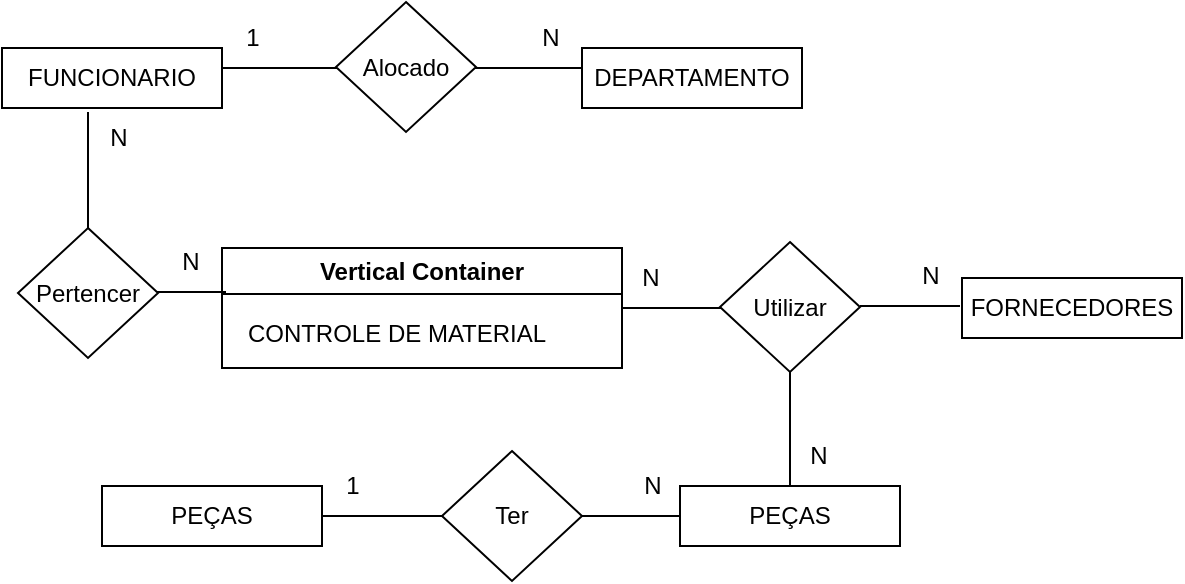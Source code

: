 <mxfile version="21.6.9" type="github">
  <diagram name="Página-1" id="MfnKwwo1QxNO67TRGrfj">
    <mxGraphModel dx="1434" dy="673" grid="1" gridSize="10" guides="1" tooltips="1" connect="1" arrows="1" fold="1" page="1" pageScale="1" pageWidth="827" pageHeight="1169" math="0" shadow="0">
      <root>
        <mxCell id="0" />
        <mxCell id="1" parent="0" />
        <mxCell id="PBpfb-9_Yg4TkswVNbi--1" value="FUNCIONARIO" style="rounded=0;whiteSpace=wrap;html=1;" vertex="1" parent="1">
          <mxGeometry x="140" y="150" width="110" height="30" as="geometry" />
        </mxCell>
        <mxCell id="PBpfb-9_Yg4TkswVNbi--3" value="DEPARTAMENTO" style="rounded=0;whiteSpace=wrap;html=1;" vertex="1" parent="1">
          <mxGeometry x="430" y="150" width="110" height="30" as="geometry" />
        </mxCell>
        <mxCell id="PBpfb-9_Yg4TkswVNbi--4" value="" style="endArrow=none;html=1;rounded=0;" edge="1" parent="1">
          <mxGeometry width="50" height="50" relative="1" as="geometry">
            <mxPoint x="250" y="160" as="sourcePoint" />
            <mxPoint x="310" y="160" as="targetPoint" />
          </mxGeometry>
        </mxCell>
        <mxCell id="PBpfb-9_Yg4TkswVNbi--5" value="" style="endArrow=none;html=1;rounded=0;" edge="1" parent="1">
          <mxGeometry width="50" height="50" relative="1" as="geometry">
            <mxPoint x="370" y="160" as="sourcePoint" />
            <mxPoint x="430" y="160" as="targetPoint" />
          </mxGeometry>
        </mxCell>
        <mxCell id="PBpfb-9_Yg4TkswVNbi--6" value="Alocado" style="rhombus;whiteSpace=wrap;html=1;" vertex="1" parent="1">
          <mxGeometry x="307" y="127" width="70" height="65" as="geometry" />
        </mxCell>
        <mxCell id="PBpfb-9_Yg4TkswVNbi--7" value="Vertical Container" style="swimlane;whiteSpace=wrap;html=1;" vertex="1" parent="1">
          <mxGeometry x="250" y="250" width="200" height="60" as="geometry" />
        </mxCell>
        <mxCell id="PBpfb-9_Yg4TkswVNbi--8" value="CONTROLE DE MATERIAL" style="text;html=1;align=center;verticalAlign=middle;resizable=0;points=[];autosize=1;strokeColor=none;fillColor=none;" vertex="1" parent="PBpfb-9_Yg4TkswVNbi--7">
          <mxGeometry x="2" y="28" width="170" height="30" as="geometry" />
        </mxCell>
        <mxCell id="PBpfb-9_Yg4TkswVNbi--11" value="" style="endArrow=none;html=1;rounded=0;entryX=0;entryY=-0.2;entryDx=0;entryDy=0;entryPerimeter=0;" edge="1" parent="PBpfb-9_Yg4TkswVNbi--7" target="PBpfb-9_Yg4TkswVNbi--8">
          <mxGeometry width="50" height="50" relative="1" as="geometry">
            <mxPoint x="-40" y="22" as="sourcePoint" />
            <mxPoint x="20" y="22" as="targetPoint" />
          </mxGeometry>
        </mxCell>
        <mxCell id="PBpfb-9_Yg4TkswVNbi--9" value="" style="endArrow=none;html=1;rounded=0;exitX=0.391;exitY=1.067;exitDx=0;exitDy=0;exitPerimeter=0;" edge="1" parent="1" source="PBpfb-9_Yg4TkswVNbi--1">
          <mxGeometry width="50" height="50" relative="1" as="geometry">
            <mxPoint x="180" y="192" as="sourcePoint" />
            <mxPoint x="183" y="240" as="targetPoint" />
          </mxGeometry>
        </mxCell>
        <mxCell id="PBpfb-9_Yg4TkswVNbi--10" value="Pertencer" style="rhombus;whiteSpace=wrap;html=1;" vertex="1" parent="1">
          <mxGeometry x="148" y="240" width="70" height="65" as="geometry" />
        </mxCell>
        <mxCell id="PBpfb-9_Yg4TkswVNbi--14" value="" style="endArrow=none;html=1;rounded=0;entryX=1;entryY=0.5;entryDx=0;entryDy=0;" edge="1" parent="1" target="PBpfb-9_Yg4TkswVNbi--7">
          <mxGeometry width="50" height="50" relative="1" as="geometry">
            <mxPoint x="500" y="280" as="sourcePoint" />
            <mxPoint x="460" y="288" as="targetPoint" />
          </mxGeometry>
        </mxCell>
        <mxCell id="PBpfb-9_Yg4TkswVNbi--15" value="Utilizar" style="rhombus;whiteSpace=wrap;html=1;" vertex="1" parent="1">
          <mxGeometry x="499" y="247" width="70" height="65" as="geometry" />
        </mxCell>
        <mxCell id="PBpfb-9_Yg4TkswVNbi--16" value="FORNECEDORES" style="rounded=0;whiteSpace=wrap;html=1;" vertex="1" parent="1">
          <mxGeometry x="620" y="265" width="110" height="30" as="geometry" />
        </mxCell>
        <mxCell id="PBpfb-9_Yg4TkswVNbi--17" value="" style="endArrow=none;html=1;rounded=0;entryX=1;entryY=0.5;entryDx=0;entryDy=0;" edge="1" parent="1">
          <mxGeometry width="50" height="50" relative="1" as="geometry">
            <mxPoint x="619" y="279" as="sourcePoint" />
            <mxPoint x="569" y="279" as="targetPoint" />
          </mxGeometry>
        </mxCell>
        <mxCell id="PBpfb-9_Yg4TkswVNbi--18" value="" style="endArrow=none;html=1;rounded=0;entryX=0.5;entryY=1;entryDx=0;entryDy=0;" edge="1" parent="1" target="PBpfb-9_Yg4TkswVNbi--15">
          <mxGeometry width="50" height="50" relative="1" as="geometry">
            <mxPoint x="534" y="370" as="sourcePoint" />
            <mxPoint x="509" y="330" as="targetPoint" />
          </mxGeometry>
        </mxCell>
        <mxCell id="PBpfb-9_Yg4TkswVNbi--19" value="PEÇAS" style="rounded=0;whiteSpace=wrap;html=1;" vertex="1" parent="1">
          <mxGeometry x="479" y="369" width="110" height="30" as="geometry" />
        </mxCell>
        <mxCell id="PBpfb-9_Yg4TkswVNbi--20" value="PEÇAS" style="rounded=0;whiteSpace=wrap;html=1;" vertex="1" parent="1">
          <mxGeometry x="190" y="369" width="110" height="30" as="geometry" />
        </mxCell>
        <mxCell id="PBpfb-9_Yg4TkswVNbi--21" value="Ter" style="rhombus;whiteSpace=wrap;html=1;" vertex="1" parent="1">
          <mxGeometry x="360" y="351.5" width="70" height="65" as="geometry" />
        </mxCell>
        <mxCell id="PBpfb-9_Yg4TkswVNbi--22" value="" style="endArrow=none;html=1;rounded=0;entryX=0;entryY=0.5;entryDx=0;entryDy=0;exitX=1;exitY=0.5;exitDx=0;exitDy=0;" edge="1" parent="1" source="PBpfb-9_Yg4TkswVNbi--21" target="PBpfb-9_Yg4TkswVNbi--19">
          <mxGeometry width="50" height="50" relative="1" as="geometry">
            <mxPoint x="420" y="409.5" as="sourcePoint" />
            <mxPoint x="420" y="351.5" as="targetPoint" />
          </mxGeometry>
        </mxCell>
        <mxCell id="PBpfb-9_Yg4TkswVNbi--23" value="" style="endArrow=none;html=1;rounded=0;entryX=0;entryY=0.5;entryDx=0;entryDy=0;exitX=1;exitY=0.5;exitDx=0;exitDy=0;" edge="1" parent="1" source="PBpfb-9_Yg4TkswVNbi--20" target="PBpfb-9_Yg4TkswVNbi--21">
          <mxGeometry width="50" height="50" relative="1" as="geometry">
            <mxPoint x="320" y="399" as="sourcePoint" />
            <mxPoint x="320" y="341" as="targetPoint" />
          </mxGeometry>
        </mxCell>
        <mxCell id="PBpfb-9_Yg4TkswVNbi--24" value="1" style="text;html=1;align=center;verticalAlign=middle;resizable=0;points=[];autosize=1;strokeColor=none;fillColor=none;" vertex="1" parent="1">
          <mxGeometry x="250" y="130" width="30" height="30" as="geometry" />
        </mxCell>
        <mxCell id="PBpfb-9_Yg4TkswVNbi--25" value="N" style="text;html=1;align=center;verticalAlign=middle;resizable=0;points=[];autosize=1;strokeColor=none;fillColor=none;" vertex="1" parent="1">
          <mxGeometry x="399" y="130" width="30" height="30" as="geometry" />
        </mxCell>
        <mxCell id="PBpfb-9_Yg4TkswVNbi--26" value="N" style="text;html=1;align=center;verticalAlign=middle;resizable=0;points=[];autosize=1;strokeColor=none;fillColor=none;" vertex="1" parent="1">
          <mxGeometry x="183" y="180" width="30" height="30" as="geometry" />
        </mxCell>
        <mxCell id="PBpfb-9_Yg4TkswVNbi--28" value="N" style="text;html=1;align=center;verticalAlign=middle;resizable=0;points=[];autosize=1;strokeColor=none;fillColor=none;" vertex="1" parent="1">
          <mxGeometry x="219" y="242" width="30" height="30" as="geometry" />
        </mxCell>
        <mxCell id="PBpfb-9_Yg4TkswVNbi--29" value="N" style="text;html=1;align=center;verticalAlign=middle;resizable=0;points=[];autosize=1;strokeColor=none;fillColor=none;" vertex="1" parent="1">
          <mxGeometry x="449" y="250" width="30" height="30" as="geometry" />
        </mxCell>
        <mxCell id="PBpfb-9_Yg4TkswVNbi--30" value="N" style="text;html=1;align=center;verticalAlign=middle;resizable=0;points=[];autosize=1;strokeColor=none;fillColor=none;" vertex="1" parent="1">
          <mxGeometry x="589" y="249" width="30" height="30" as="geometry" />
        </mxCell>
        <mxCell id="PBpfb-9_Yg4TkswVNbi--31" value="N" style="text;html=1;align=center;verticalAlign=middle;resizable=0;points=[];autosize=1;strokeColor=none;fillColor=none;" vertex="1" parent="1">
          <mxGeometry x="533" y="339" width="30" height="30" as="geometry" />
        </mxCell>
        <mxCell id="PBpfb-9_Yg4TkswVNbi--32" value="N" style="text;html=1;align=center;verticalAlign=middle;resizable=0;points=[];autosize=1;strokeColor=none;fillColor=none;" vertex="1" parent="1">
          <mxGeometry x="450" y="353.5" width="30" height="30" as="geometry" />
        </mxCell>
        <mxCell id="PBpfb-9_Yg4TkswVNbi--33" value="1" style="text;html=1;align=center;verticalAlign=middle;resizable=0;points=[];autosize=1;strokeColor=none;fillColor=none;" vertex="1" parent="1">
          <mxGeometry x="300" y="353.5" width="30" height="30" as="geometry" />
        </mxCell>
      </root>
    </mxGraphModel>
  </diagram>
</mxfile>
